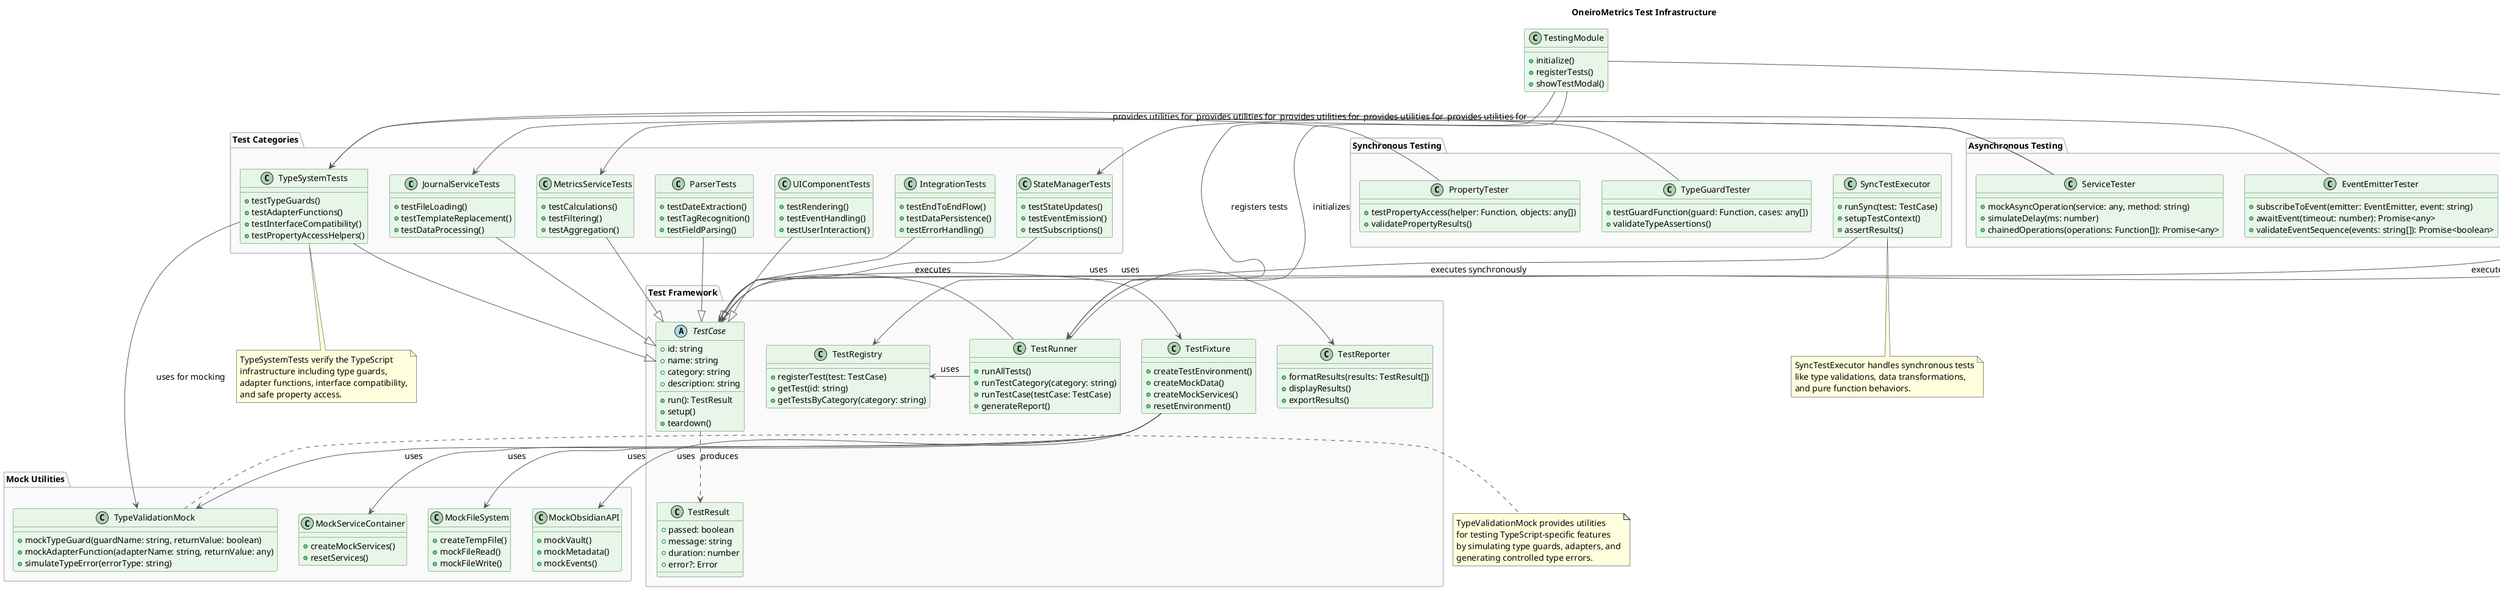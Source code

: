 @startuml Test Infrastructure

skinparam {
  componentStyle rectangle
  defaultFontSize 14
  defaultFontName Arial
  shadowing false
  componentBackgroundColor #f5f5f5
  componentBorderColor #999999
  interfaceBackgroundColor #e0f7fa
  interfaceBorderColor #0097a7
  arrowColor #555555
  packageBackgroundColor #fafafa
  packageBorderColor #bbbbbb
  classBackgroundColor #e8f5e9
  classBorderColor #2e7d32
}

title OneiroMetrics Test Infrastructure

package "Test Framework" {
  class TestRunner {
    + runAllTests()
    + runTestCategory(category: string)
    + runTestCase(testCase: TestCase)
    + generateReport()
  }
  
  class TestRegistry {
    + registerTest(test: TestCase)
    + getTest(id: string)
    + getTestsByCategory(category: string)
  }
  
  abstract class TestCase {
    + id: string
    + name: string
    + category: string
    + description: string
    + run(): TestResult
    + setup()
    + teardown()
  }
  
  class TestResult {
    + passed: boolean
    + message: string
    + duration: number
    + error?: Error
  }
  
  class TestFixture {
    + createTestEnvironment()
    + createMockData()
    + createMockServices()
    + resetEnvironment()
  }
  
  class TestReporter {
    + formatResults(results: TestResult[])
    + displayResults()
    + exportResults()
  }
  
  TestRunner -> TestRegistry : uses
  TestRunner -> TestCase : executes
  TestCase ..> TestResult : produces
  TestCase -> TestFixture : uses
  TestRunner -> TestReporter : uses
}

package "Test Categories" {
  class ParserTests {
    + testDateExtraction()
    + testTagRecognition()
    + testFieldParsing()
  }
  
  class JournalServiceTests {
    + testFileLoading()
    + testTemplateReplacement()
    + testDataProcessing()
  }
  
  class MetricsServiceTests {
    + testCalculations()
    + testFiltering()
    + testAggregation()
  }
  
  class StateManagerTests {
    + testStateUpdates()
    + testEventEmission()
    + testSubscriptions()
  }
  
  class UIComponentTests {
    + testRendering()
    + testEventHandling()
    + testUserInteraction()
  }
  
  class IntegrationTests {
    + testEndToEndFlow()
    + testDataPersistence()
    + testErrorHandling()
  }
  
  class TypeSystemTests {
    + testTypeGuards()
    + testAdapterFunctions()
    + testInterfaceCompatibility()
    + testPropertyAccessHelpers()
  }
  
  ParserTests --|> TestCase
  JournalServiceTests --|> TestCase
  MetricsServiceTests --|> TestCase
  StateManagerTests --|> TestCase
  UIComponentTests --|> TestCase
  IntegrationTests --|> TestCase
  TypeSystemTests --|> TestCase
}

package "Synchronous Testing" {
  class SyncTestExecutor {
    + runSync(test: TestCase)
    + setupTestContext()
    + assertResults()
  }
  
  class TypeGuardTester {
    + testGuardFunction(guard: Function, cases: any[])
    + validateTypeAssertions()
  }
  
  class PropertyTester {
    + testPropertyAccess(helper: Function, objects: any[])
    + validatePropertyResults()
  }
  
  SyncTestExecutor -> TestCase : executes synchronously
  TypeGuardTester -> TypeSystemTests : provides utilities for
  PropertyTester -> TypeSystemTests : provides utilities for
}

package "Asynchronous Testing" {
  class AsyncTestExecutor {
    + runAsync(test: TestCase): Promise<TestResult>
    + queueTest(test: TestCase)
    + awaitCompletion(): Promise<TestResult[]>
  }
  
  class EventEmitterTester {
    + subscribeToEvent(emitter: EventEmitter, event: string)
    + awaitEvent(timeout: number): Promise<any>
    + validateEventSequence(events: string[]): Promise<boolean>
  }
  
  class ServiceTester {
    + mockAsyncOperation(service: any, method: string)
    + simulateDelay(ms: number)
    + chainedOperations(operations: Function[]): Promise<any>
  }
  
  AsyncTestExecutor -> TestCase : executes asynchronously
  EventEmitterTester -> StateManagerTests : provides utilities for
  ServiceTester -> JournalServiceTests : provides utilities for
  ServiceTester -> MetricsServiceTests : provides utilities for
}

package "Test UI" {
  class TestRunnerModal {
    + render()
    + onRunTest()
    + onSelectCategory()
    + displayResults()
  }
  
  class TestResultView {
    + renderResult(result: TestResult)
    + renderSummary(results: TestResult[])
  }
  
  class TestCategorySelector {
    + renderCategories()
    + onSelect()
  }
  
  class TestProgressIndicator {
    + showProgress(completed: number, total: number)
    + updateStatus(status: string)
    + indicateAsyncTests(running: number)
  }
  
  TestRunnerModal --> TestRunner : uses
  TestRunnerModal --> TestResultView : contains
  TestRunnerModal --> TestCategorySelector : contains
  TestRunnerModal --> TestProgressIndicator : contains
}

package "Mock Utilities" {
  class MockFileSystem {
    + createTempFile()
    + mockFileRead()
    + mockFileWrite()
  }
  
  class MockObsidianAPI {
    + mockVault()
    + mockMetadata()
    + mockEvents()
  }
  
  class MockServiceContainer {
    + createMockServices()
    + resetServices()
  }
  
  class TypeValidationMock {
    + mockTypeGuard(guardName: string, returnValue: boolean)
    + mockAdapterFunction(adapterName: string, returnValue: any)
    + simulateTypeError(errorType: string)
  }
  
  TestFixture --> MockFileSystem : uses
  TestFixture --> MockObsidianAPI : uses
  TestFixture --> MockServiceContainer : uses
  TestFixture --> TypeValidationMock : uses
  TypeSystemTests --> TypeValidationMock : uses for mocking
}

class TestingModule {
  + initialize()
  + registerTests()
  + showTestModal()
}

TestingModule --> TestRunner : initializes
TestingModule --> TestRegistry : registers tests
TestingModule --> TestRunnerModal : shows

note bottom of TypeSystemTests
  TypeSystemTests verify the TypeScript 
  infrastructure including type guards,
  adapter functions, interface compatibility,
  and safe property access.
end note

note bottom of AsyncTestExecutor
  AsyncTestExecutor handles tests that
  involve Promises, async/await, and
  event-based operations, particularly
  important for testing UI updates and
  file operations.
end note

note bottom of SyncTestExecutor
  SyncTestExecutor handles synchronous tests
  like type validations, data transformations,
  and pure function behaviors.
end note

note right of TypeValidationMock
  TypeValidationMock provides utilities
  for testing TypeScript-specific features
  by simulating type guards, adapters, and
  generating controlled type errors.
end note

@enduml 
